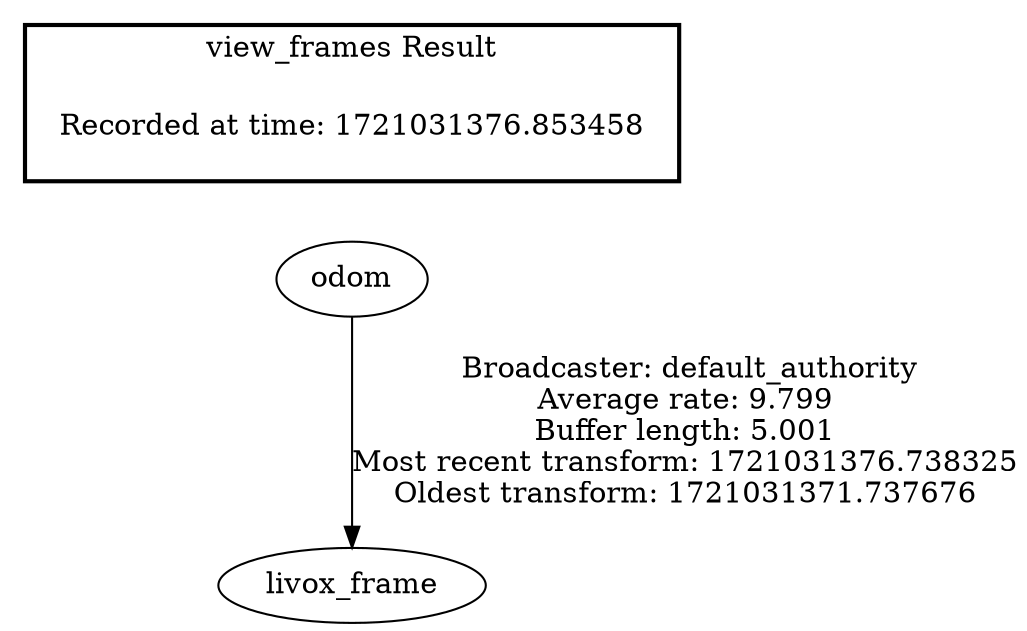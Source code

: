digraph G {
"odom" -> "livox_frame"[label=" Broadcaster: default_authority\nAverage rate: 9.799\nBuffer length: 5.001\nMost recent transform: 1721031376.738325\nOldest transform: 1721031371.737676\n"];
edge [style=invis];
 subgraph cluster_legend { style=bold; color=black; label ="view_frames Result";
"Recorded at time: 1721031376.853458"[ shape=plaintext ] ;
}->"odom";
}